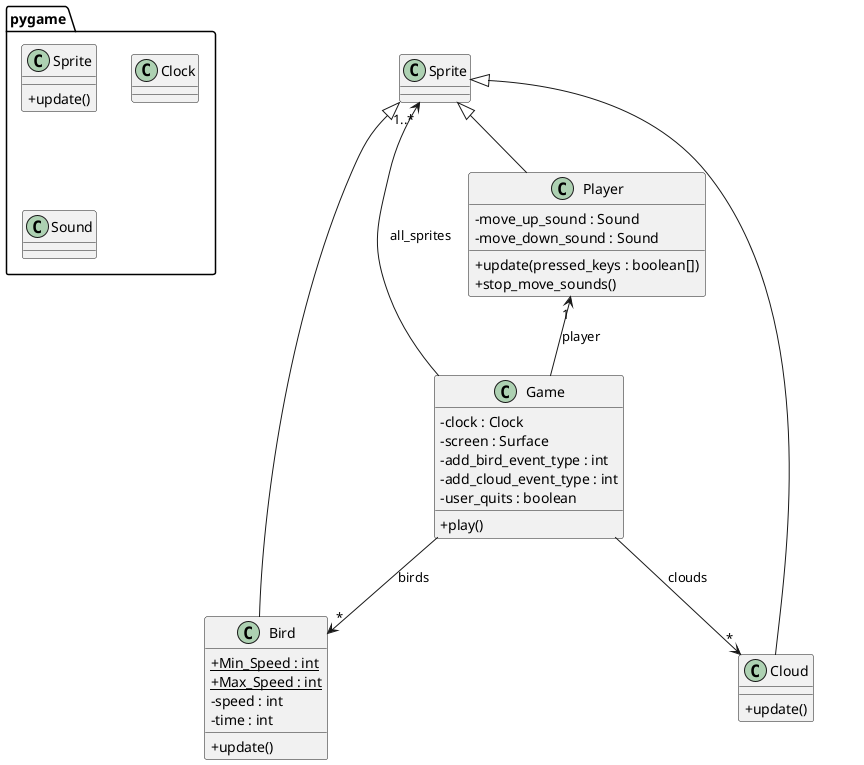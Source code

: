 @startuml
'https://plantuml.com/class-diagram
skinparam classAttributeIconSize 0
' use +, \#, - instead of icons for public, protected, private


package pygame {
  class Sprite {
    + update()
  }
  class Clock
  class Sound
}

class Bird extends Sprite {
+ {static} Min_Speed : int
+ {static} Max_Speed : int
- speed : int
- time : int
+update()
}

class Cloud extends Sprite {
+update()
}

class Player extends Sprite {
- move_up_sound : Sound
- move_down_sound : Sound
+ update(pressed_keys : boolean[])
+ stop_move_sounds()
}

class Game {
- clock : Clock
- screen : Surface
- add_bird_event_type : int
- add_cloud_event_type : int
- user_quits : boolean
+ play()
''' comment out private methods
'- initialize_game()
'- make_objects()
'- load_music_and_sound()
'- play_music()
'- process_event()
'- draw()
'- collision() : boolean
'- game_over() : boolean
'- keep_frame_rate()
'- update()
}

Game --> Sprite : all_sprites "1..*"
Game --> Bird : birds "*"
Game --> Cloud : clouds "*"
Game --> Player : player "1"

''' positioning
Player -[hidden]down-> Game
Sprite -[hidden]down-> Bird
Sprite -[hidden]down-> Cloud
@enduml